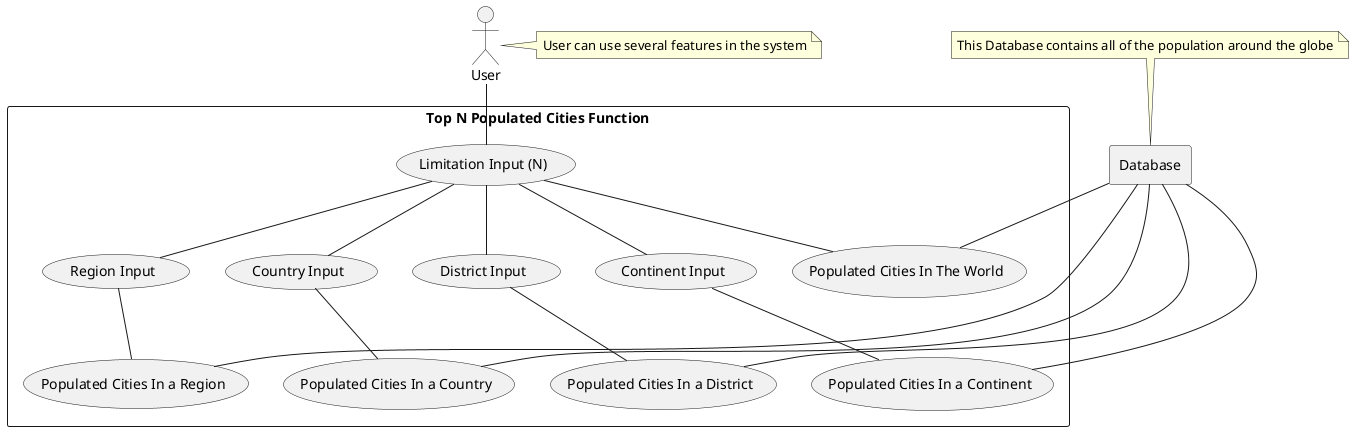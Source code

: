 @startuml
actor user as "User"
note right of user: User can use several features in the system
rectangle db as "Database"
note top of db: This Database contains all of the population around the globe
rectangle "Top N Populated Cities Function"{
    usecase input as "Limitation Input (N)"
    usecase continent as "Continent Input"
    usecase region as "Region Input"
    usecase country as "Country Input"
    usecase district as "District Input"
    usecase PC1 as "Populated Cities In The World"
    usecase PC2 as "Populated Cities In a Continent"
    usecase PC3 as "Populated Cities In a Region"
    usecase PC4 as "Populated Cities In a Country"
    usecase PC5 as "Populated Cities In a District"
    db - PC1
    db -- PC2
    db --- PC3
    db -- PC4
    db - PC5
}
user -- input
input -- PC1
input -- continent
input -- region
input -- country
input -- district
continent -- PC2
region -- PC3
country -- PC4
district -- PC5

@enduml
